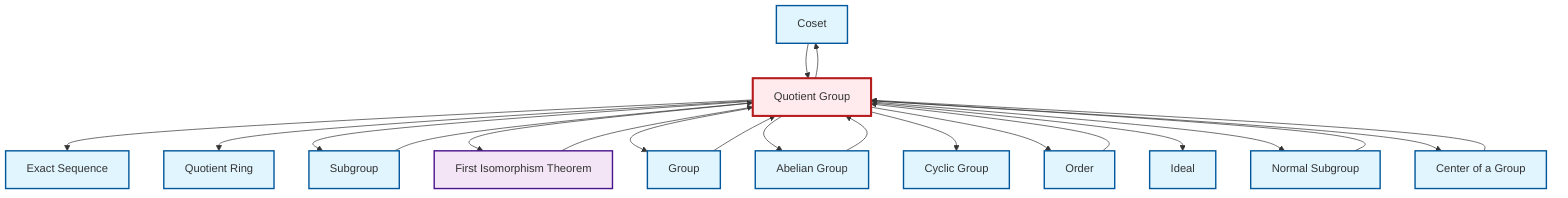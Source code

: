 graph TD
    classDef definition fill:#e1f5fe,stroke:#01579b,stroke-width:2px
    classDef theorem fill:#f3e5f5,stroke:#4a148c,stroke-width:2px
    classDef axiom fill:#fff3e0,stroke:#e65100,stroke-width:2px
    classDef example fill:#e8f5e9,stroke:#1b5e20,stroke-width:2px
    classDef current fill:#ffebee,stroke:#b71c1c,stroke-width:3px
    def-cyclic-group["Cyclic Group"]:::definition
    def-coset["Coset"]:::definition
    def-group["Group"]:::definition
    def-order["Order"]:::definition
    def-normal-subgroup["Normal Subgroup"]:::definition
    def-quotient-ring["Quotient Ring"]:::definition
    def-exact-sequence["Exact Sequence"]:::definition
    def-quotient-group["Quotient Group"]:::definition
    def-center-of-group["Center of a Group"]:::definition
    def-subgroup["Subgroup"]:::definition
    thm-first-isomorphism["First Isomorphism Theorem"]:::theorem
    def-ideal["Ideal"]:::definition
    def-abelian-group["Abelian Group"]:::definition
    def-quotient-group --> def-exact-sequence
    def-quotient-group --> def-quotient-ring
    def-quotient-group --> def-subgroup
    def-quotient-group --> thm-first-isomorphism
    def-quotient-group --> def-group
    def-subgroup --> def-quotient-group
    def-group --> def-quotient-group
    def-normal-subgroup --> def-quotient-group
    def-quotient-group --> def-abelian-group
    def-quotient-group --> def-cyclic-group
    def-quotient-group --> def-coset
    def-quotient-group --> def-order
    def-quotient-group --> def-ideal
    def-center-of-group --> def-quotient-group
    def-abelian-group --> def-quotient-group
    def-quotient-group --> def-normal-subgroup
    def-coset --> def-quotient-group
    def-quotient-group --> def-center-of-group
    def-order --> def-quotient-group
    thm-first-isomorphism --> def-quotient-group
    class def-quotient-group current